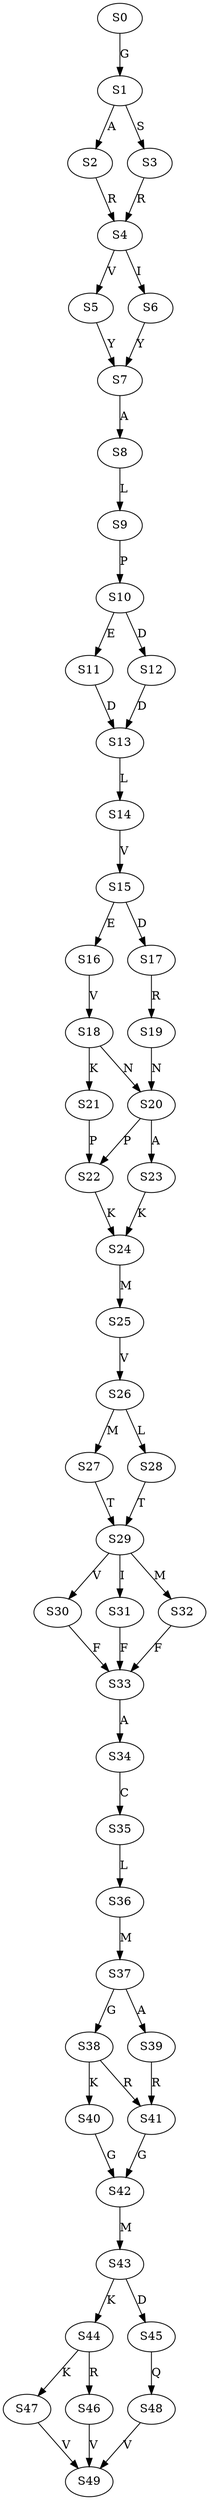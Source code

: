 strict digraph  {
	S0 -> S1 [ label = G ];
	S1 -> S2 [ label = A ];
	S1 -> S3 [ label = S ];
	S2 -> S4 [ label = R ];
	S3 -> S4 [ label = R ];
	S4 -> S5 [ label = V ];
	S4 -> S6 [ label = I ];
	S5 -> S7 [ label = Y ];
	S6 -> S7 [ label = Y ];
	S7 -> S8 [ label = A ];
	S8 -> S9 [ label = L ];
	S9 -> S10 [ label = P ];
	S10 -> S11 [ label = E ];
	S10 -> S12 [ label = D ];
	S11 -> S13 [ label = D ];
	S12 -> S13 [ label = D ];
	S13 -> S14 [ label = L ];
	S14 -> S15 [ label = V ];
	S15 -> S16 [ label = E ];
	S15 -> S17 [ label = D ];
	S16 -> S18 [ label = V ];
	S17 -> S19 [ label = R ];
	S18 -> S20 [ label = N ];
	S18 -> S21 [ label = K ];
	S19 -> S20 [ label = N ];
	S20 -> S22 [ label = P ];
	S20 -> S23 [ label = A ];
	S21 -> S22 [ label = P ];
	S22 -> S24 [ label = K ];
	S23 -> S24 [ label = K ];
	S24 -> S25 [ label = M ];
	S25 -> S26 [ label = V ];
	S26 -> S27 [ label = M ];
	S26 -> S28 [ label = L ];
	S27 -> S29 [ label = T ];
	S28 -> S29 [ label = T ];
	S29 -> S30 [ label = V ];
	S29 -> S31 [ label = I ];
	S29 -> S32 [ label = M ];
	S30 -> S33 [ label = F ];
	S31 -> S33 [ label = F ];
	S32 -> S33 [ label = F ];
	S33 -> S34 [ label = A ];
	S34 -> S35 [ label = C ];
	S35 -> S36 [ label = L ];
	S36 -> S37 [ label = M ];
	S37 -> S38 [ label = G ];
	S37 -> S39 [ label = A ];
	S38 -> S40 [ label = K ];
	S38 -> S41 [ label = R ];
	S39 -> S41 [ label = R ];
	S40 -> S42 [ label = G ];
	S41 -> S42 [ label = G ];
	S42 -> S43 [ label = M ];
	S43 -> S44 [ label = K ];
	S43 -> S45 [ label = D ];
	S44 -> S46 [ label = R ];
	S44 -> S47 [ label = K ];
	S45 -> S48 [ label = Q ];
	S46 -> S49 [ label = V ];
	S47 -> S49 [ label = V ];
	S48 -> S49 [ label = V ];
}
